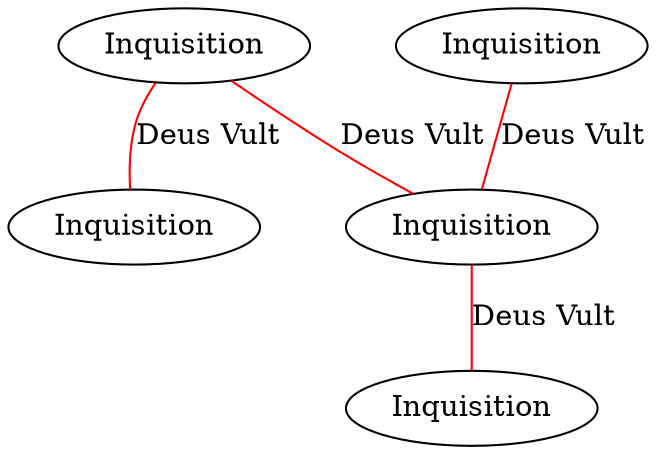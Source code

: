 graph {
	edge [label="Deus Vult", color=red, stle=dotted]
	node [label="Inquisition"]
	a -- c
	a -- d
	d -- e
	b -- d
}
